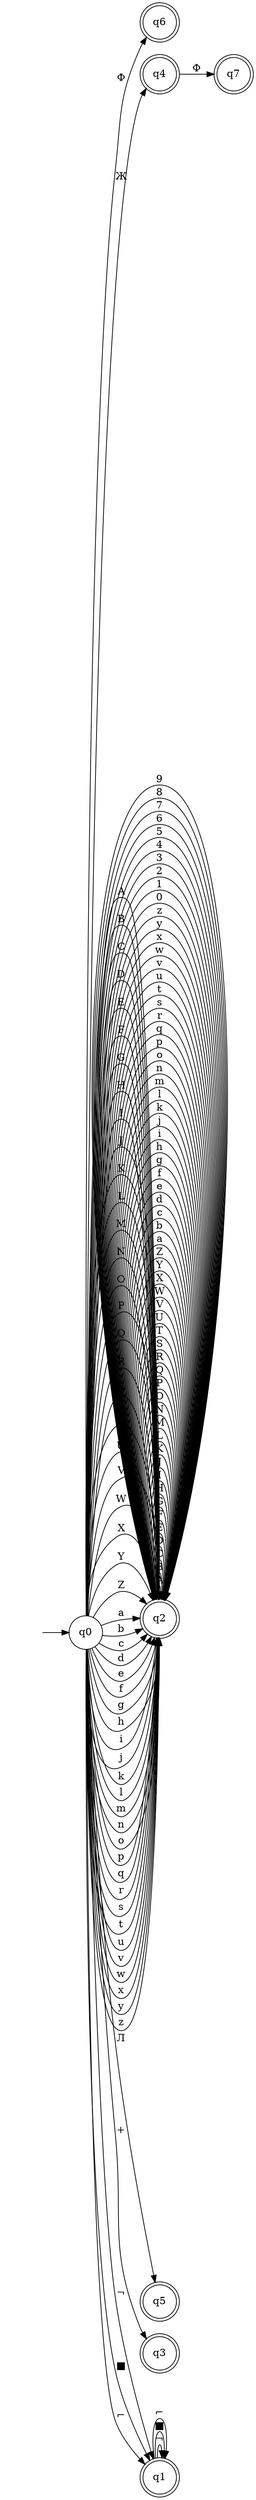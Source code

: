 digraph "DFA DIRECT - YALEX" {
	graph [rankdir=LR]
	"" [label="" shape=plaintext]
	q6 [label=q6 shape=doublecircle]
	q4 [label=q4 shape=doublecircle]
	q2 [label=q2 shape=doublecircle]
	q7 [label=q7 shape=doublecircle]
	q5 [label=q5 shape=doublecircle]
	q3 [label=q3 shape=doublecircle]
	q1 [label=q1 shape=doublecircle]
	q0 [label=q0 shape=circle]
	"" -> q0 [label=""]
	q0 -> q1 [label="¬"]
	q0 -> q1 [label="■"]
	q0 -> q1 [label="⌐"]
	q0 -> q2 [label=A]
	q0 -> q2 [label=B]
	q0 -> q2 [label=C]
	q0 -> q2 [label=D]
	q0 -> q2 [label=E]
	q0 -> q2 [label=F]
	q0 -> q2 [label=G]
	q0 -> q2 [label=H]
	q0 -> q2 [label=I]
	q0 -> q2 [label=J]
	q0 -> q2 [label=K]
	q0 -> q2 [label=L]
	q0 -> q2 [label=M]
	q0 -> q2 [label=N]
	q0 -> q2 [label=O]
	q0 -> q2 [label=P]
	q0 -> q2 [label=Q]
	q0 -> q2 [label=R]
	q0 -> q2 [label=S]
	q0 -> q2 [label=T]
	q0 -> q2 [label=U]
	q0 -> q2 [label=V]
	q0 -> q2 [label=W]
	q0 -> q2 [label=X]
	q0 -> q2 [label=Y]
	q0 -> q2 [label=Z]
	q0 -> q2 [label=a]
	q0 -> q2 [label=b]
	q0 -> q2 [label=c]
	q0 -> q2 [label=d]
	q0 -> q2 [label=e]
	q0 -> q2 [label=f]
	q0 -> q2 [label=g]
	q0 -> q2 [label=h]
	q0 -> q2 [label=i]
	q0 -> q2 [label=j]
	q0 -> q2 [label=k]
	q0 -> q2 [label=l]
	q0 -> q2 [label=m]
	q0 -> q2 [label=n]
	q0 -> q2 [label=o]
	q0 -> q2 [label=p]
	q0 -> q2 [label=q]
	q0 -> q2 [label=r]
	q0 -> q2 [label=s]
	q0 -> q2 [label=t]
	q0 -> q2 [label=u]
	q0 -> q2 [label=v]
	q0 -> q2 [label=w]
	q0 -> q2 [label=x]
	q0 -> q2 [label=y]
	q0 -> q2 [label=z]
	q0 -> q3 [label="+"]
	q0 -> q4 [label="Ж"]
	q0 -> q5 [label="Л"]
	q0 -> q6 [label="Ф"]
	q4 -> q7 [label="Ф"]
	q2 -> q2 [label=A]
	q2 -> q2 [label=B]
	q2 -> q2 [label=C]
	q2 -> q2 [label=D]
	q2 -> q2 [label=E]
	q2 -> q2 [label=F]
	q2 -> q2 [label=G]
	q2 -> q2 [label=H]
	q2 -> q2 [label=I]
	q2 -> q2 [label=J]
	q2 -> q2 [label=K]
	q2 -> q2 [label=L]
	q2 -> q2 [label=M]
	q2 -> q2 [label=N]
	q2 -> q2 [label=O]
	q2 -> q2 [label=P]
	q2 -> q2 [label=Q]
	q2 -> q2 [label=R]
	q2 -> q2 [label=S]
	q2 -> q2 [label=T]
	q2 -> q2 [label=U]
	q2 -> q2 [label=V]
	q2 -> q2 [label=W]
	q2 -> q2 [label=X]
	q2 -> q2 [label=Y]
	q2 -> q2 [label=Z]
	q2 -> q2 [label=a]
	q2 -> q2 [label=b]
	q2 -> q2 [label=c]
	q2 -> q2 [label=d]
	q2 -> q2 [label=e]
	q2 -> q2 [label=f]
	q2 -> q2 [label=g]
	q2 -> q2 [label=h]
	q2 -> q2 [label=i]
	q2 -> q2 [label=j]
	q2 -> q2 [label=k]
	q2 -> q2 [label=l]
	q2 -> q2 [label=m]
	q2 -> q2 [label=n]
	q2 -> q2 [label=o]
	q2 -> q2 [label=p]
	q2 -> q2 [label=q]
	q2 -> q2 [label=r]
	q2 -> q2 [label=s]
	q2 -> q2 [label=t]
	q2 -> q2 [label=u]
	q2 -> q2 [label=v]
	q2 -> q2 [label=w]
	q2 -> q2 [label=x]
	q2 -> q2 [label=y]
	q2 -> q2 [label=z]
	q2 -> q2 [label=0]
	q2 -> q2 [label=1]
	q2 -> q2 [label=2]
	q2 -> q2 [label=3]
	q2 -> q2 [label=4]
	q2 -> q2 [label=5]
	q2 -> q2 [label=6]
	q2 -> q2 [label=7]
	q2 -> q2 [label=8]
	q2 -> q2 [label=9]
	q1 -> q1 [label="¬"]
	q1 -> q1 [label="■"]
	q1 -> q1 [label="⌐"]
}
